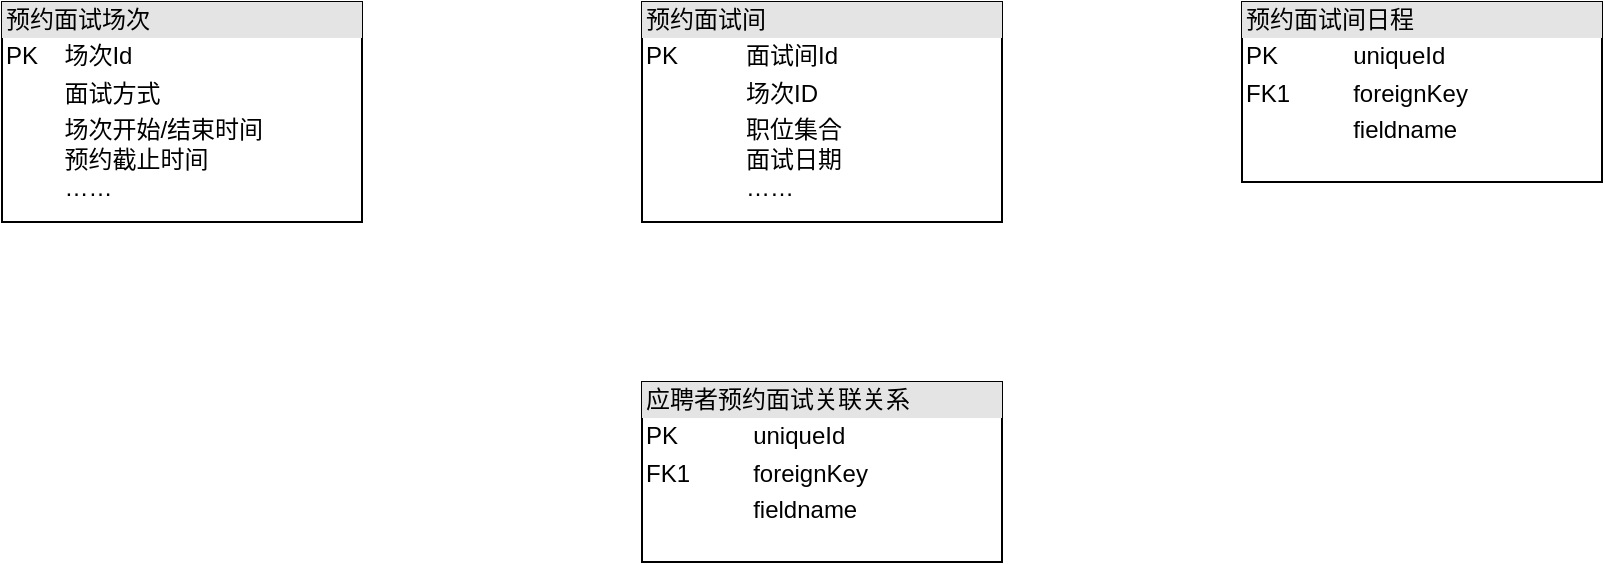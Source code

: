 <mxfile version="17.4.5" type="github">
  <diagram id="_McsPf8jb2U088-XCoP_" name="Page-1">
    <mxGraphModel dx="1038" dy="578" grid="1" gridSize="10" guides="1" tooltips="1" connect="1" arrows="1" fold="1" page="1" pageScale="1" pageWidth="300000" pageHeight="30000" math="0" shadow="0">
      <root>
        <mxCell id="0" />
        <mxCell id="1" parent="0" />
        <mxCell id="AKutZcXzC_K11kxw9h79-1" value="&lt;div style=&quot;box-sizing: border-box ; width: 100% ; background: #e4e4e4 ; padding: 2px&quot;&gt;预约面试场次&lt;/div&gt;&lt;table style=&quot;width: 100% ; font-size: 1em&quot; cellpadding=&quot;2&quot; cellspacing=&quot;0&quot;&gt;&lt;tbody&gt;&lt;tr&gt;&lt;td&gt;PK&lt;/td&gt;&lt;td&gt;场次Id&amp;nbsp;&lt;/td&gt;&lt;/tr&gt;&lt;tr&gt;&lt;td&gt;&lt;br&gt;&lt;/td&gt;&lt;td&gt;面试方式&lt;/td&gt;&lt;/tr&gt;&lt;tr&gt;&lt;td&gt;&lt;/td&gt;&lt;td&gt;场次开始/结束时间&lt;br&gt;预约截止时间&lt;br&gt;……&lt;/td&gt;&lt;/tr&gt;&lt;/tbody&gt;&lt;/table&gt;" style="verticalAlign=top;align=left;overflow=fill;html=1;" vertex="1" parent="1">
          <mxGeometry x="180" y="170" width="180" height="110" as="geometry" />
        </mxCell>
        <mxCell id="AKutZcXzC_K11kxw9h79-2" value="&lt;div style=&quot;box-sizing: border-box ; width: 100% ; background: #e4e4e4 ; padding: 2px&quot;&gt;预约面试间&lt;/div&gt;&lt;table style=&quot;width: 100% ; font-size: 1em&quot; cellpadding=&quot;2&quot; cellspacing=&quot;0&quot;&gt;&lt;tbody&gt;&lt;tr&gt;&lt;td&gt;PK&lt;/td&gt;&lt;td&gt;面试间Id&lt;/td&gt;&lt;/tr&gt;&lt;tr&gt;&lt;td&gt;&lt;br&gt;&lt;/td&gt;&lt;td&gt;场次ID&lt;/td&gt;&lt;/tr&gt;&lt;tr&gt;&lt;td&gt;&lt;/td&gt;&lt;td&gt;职位集合&lt;br&gt;面试日期&lt;br&gt;……&lt;/td&gt;&lt;/tr&gt;&lt;/tbody&gt;&lt;/table&gt;" style="verticalAlign=top;align=left;overflow=fill;html=1;" vertex="1" parent="1">
          <mxGeometry x="500" y="170" width="180" height="110" as="geometry" />
        </mxCell>
        <mxCell id="AKutZcXzC_K11kxw9h79-3" value="&lt;div style=&quot;box-sizing: border-box ; width: 100% ; background: #e4e4e4 ; padding: 2px&quot;&gt;预约面试间日程&lt;/div&gt;&lt;table style=&quot;width: 100% ; font-size: 1em&quot; cellpadding=&quot;2&quot; cellspacing=&quot;0&quot;&gt;&lt;tbody&gt;&lt;tr&gt;&lt;td&gt;PK&lt;/td&gt;&lt;td&gt;uniqueId&lt;/td&gt;&lt;/tr&gt;&lt;tr&gt;&lt;td&gt;FK1&lt;/td&gt;&lt;td&gt;foreignKey&lt;/td&gt;&lt;/tr&gt;&lt;tr&gt;&lt;td&gt;&lt;/td&gt;&lt;td&gt;fieldname&lt;/td&gt;&lt;/tr&gt;&lt;/tbody&gt;&lt;/table&gt;" style="verticalAlign=top;align=left;overflow=fill;html=1;" vertex="1" parent="1">
          <mxGeometry x="800" y="170" width="180" height="90" as="geometry" />
        </mxCell>
        <mxCell id="AKutZcXzC_K11kxw9h79-4" value="&lt;div style=&quot;box-sizing: border-box ; width: 100% ; background: #e4e4e4 ; padding: 2px&quot;&gt;应聘者预约面试关联关系&lt;/div&gt;&lt;table style=&quot;width: 100% ; font-size: 1em&quot; cellpadding=&quot;2&quot; cellspacing=&quot;0&quot;&gt;&lt;tbody&gt;&lt;tr&gt;&lt;td&gt;PK&lt;/td&gt;&lt;td&gt;uniqueId&lt;/td&gt;&lt;/tr&gt;&lt;tr&gt;&lt;td&gt;FK1&lt;/td&gt;&lt;td&gt;foreignKey&lt;/td&gt;&lt;/tr&gt;&lt;tr&gt;&lt;td&gt;&lt;/td&gt;&lt;td&gt;fieldname&lt;/td&gt;&lt;/tr&gt;&lt;/tbody&gt;&lt;/table&gt;" style="verticalAlign=top;align=left;overflow=fill;html=1;" vertex="1" parent="1">
          <mxGeometry x="500" y="360" width="180" height="90" as="geometry" />
        </mxCell>
      </root>
    </mxGraphModel>
  </diagram>
</mxfile>
